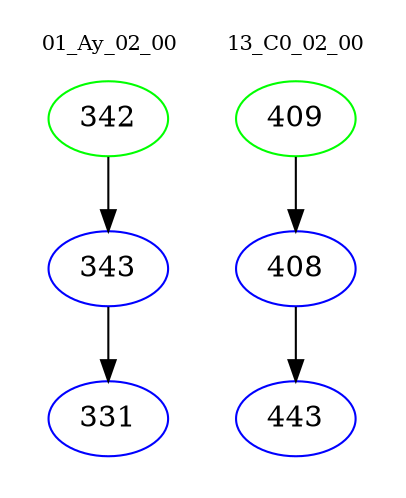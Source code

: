 digraph{
subgraph cluster_0 {
color = white
label = "01_Ay_02_00";
fontsize=10;
T0_342 [label="342", color="green"]
T0_342 -> T0_343 [color="black"]
T0_343 [label="343", color="blue"]
T0_343 -> T0_331 [color="black"]
T0_331 [label="331", color="blue"]
}
subgraph cluster_1 {
color = white
label = "13_C0_02_00";
fontsize=10;
T1_409 [label="409", color="green"]
T1_409 -> T1_408 [color="black"]
T1_408 [label="408", color="blue"]
T1_408 -> T1_443 [color="black"]
T1_443 [label="443", color="blue"]
}
}
